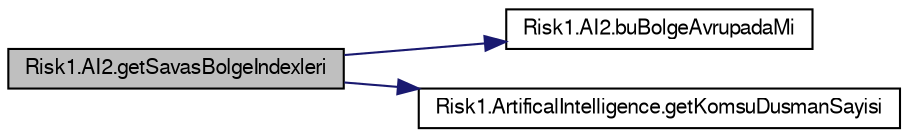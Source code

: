 digraph G
{
  bgcolor="transparent";
  edge [fontname="FreeSans",fontsize="10",labelfontname="FreeSans",labelfontsize="10"];
  node [fontname="FreeSans",fontsize="10",shape=record];
  rankdir="LR";
  Node1 [label="Risk1.AI2.getSavasBolgeIndexleri",height=0.2,width=0.4,color="black", fillcolor="grey75", style="filled" fontcolor="black"];
  Node1 -> Node2 [color="midnightblue",fontsize="10",style="solid",fontname="FreeSans"];
  Node2 [label="Risk1.AI2.buBolgeAvrupadaMi",height=0.2,width=0.4,color="black",URL="$classRisk1_1_1AI2.html#ac82f71953081c53c80a10a75a338e1a4"];
  Node1 -> Node3 [color="midnightblue",fontsize="10",style="solid",fontname="FreeSans"];
  Node3 [label="Risk1.ArtificalIntelligence.getKomsuDusmanSayisi",height=0.2,width=0.4,color="black",URL="$classRisk1_1_1ArtificalIntelligence.html#ab05fcfb9caa1ff3d34f40fcd2b761c7c"];
}
